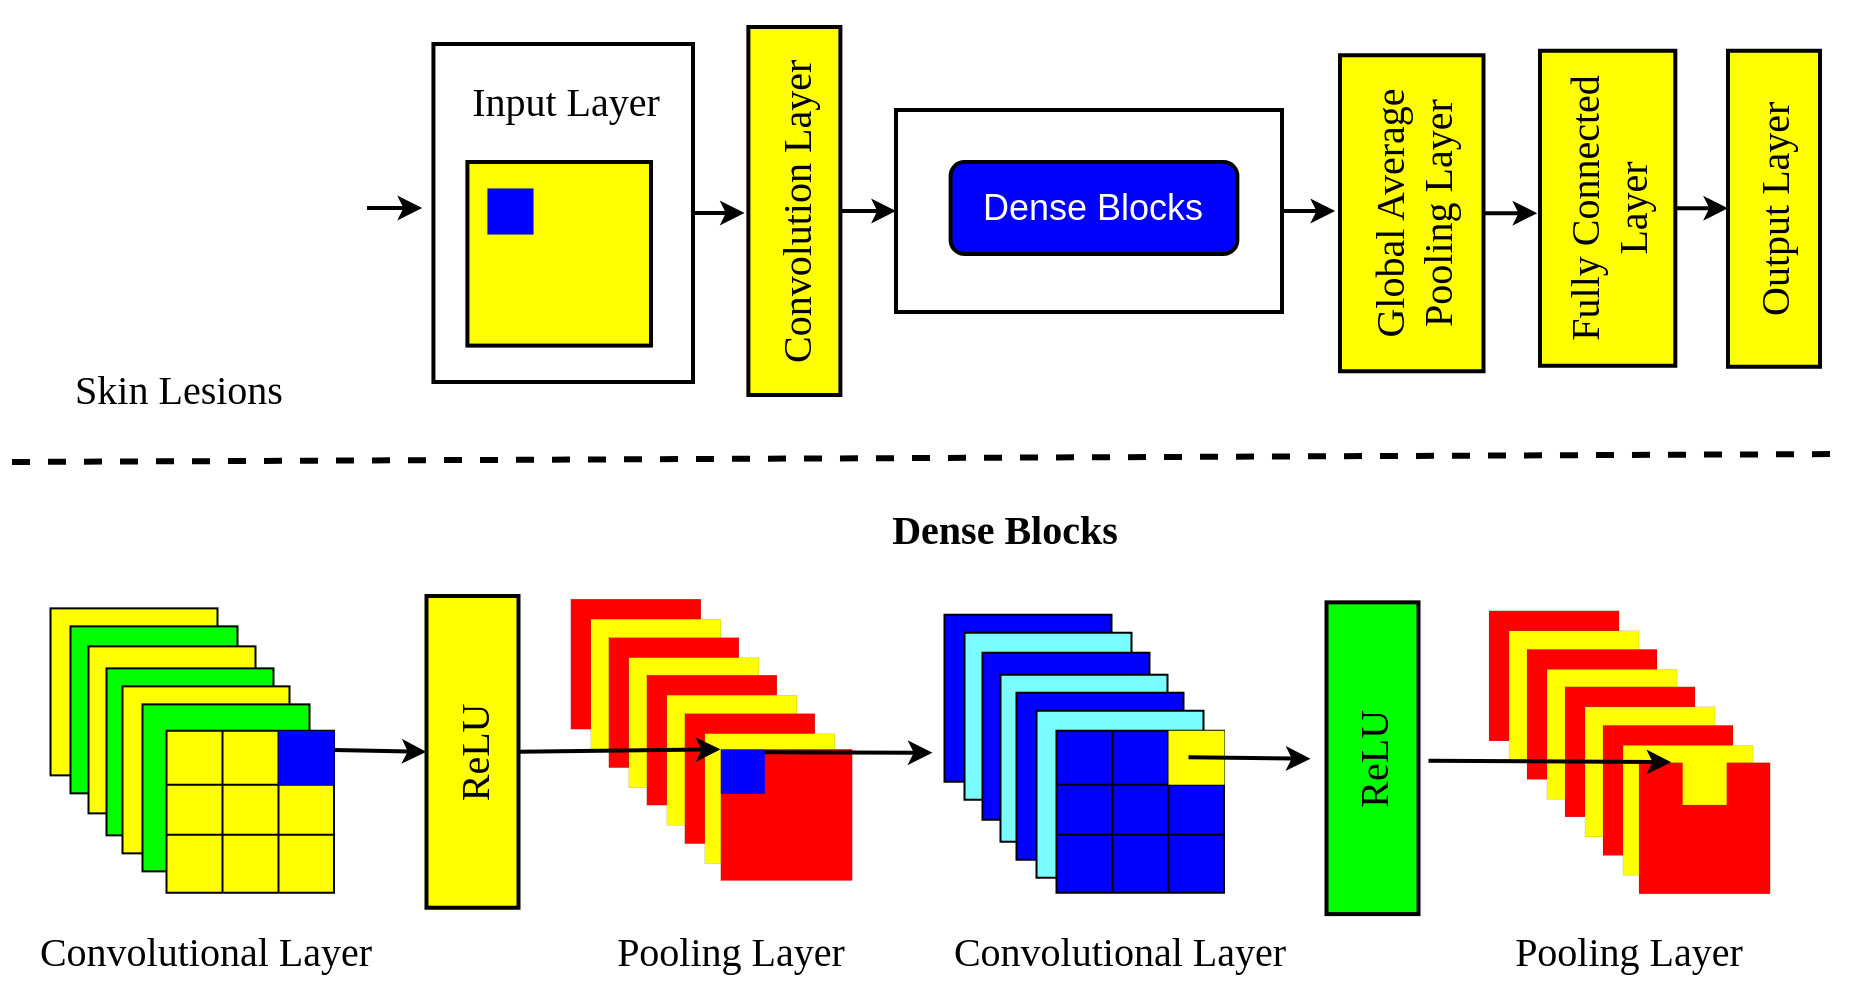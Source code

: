 <mxfile version="21.7.5" type="github">
  <diagram id="FLARmqn-sCxhorqhwDuB" name="Page-1">
    <mxGraphModel dx="1008" dy="545" grid="0" gridSize="10" guides="1" tooltips="1" connect="1" arrows="1" fold="1" page="1" pageScale="1" pageWidth="3300" pageHeight="4681" math="0" shadow="0">
      <root>
        <mxCell id="0" />
        <mxCell id="1" parent="0" />
        <mxCell id="NcwYwKEY-rAYMjzNR8_s-28" style="edgeStyle=orthogonalEdgeStyle;rounded=0;orthogonalLoop=1;jettySize=auto;html=1;exitX=1;exitY=0.5;exitDx=0;exitDy=0;strokeWidth=2;" edge="1" parent="1" source="TmWq87i0S_w9REx1cA27-65">
          <mxGeometry relative="1" as="geometry">
            <mxPoint x="681.6" y="123" as="targetPoint" />
          </mxGeometry>
        </mxCell>
        <mxCell id="TmWq87i0S_w9REx1cA27-65" value="" style="rounded=0;whiteSpace=wrap;html=1;strokeWidth=2;" parent="1" vertex="1">
          <mxGeometry x="462" y="72" width="193" height="101" as="geometry" />
        </mxCell>
        <mxCell id="TmWq87i0S_w9REx1cA27-74" style="edgeStyle=orthogonalEdgeStyle;rounded=0;orthogonalLoop=1;jettySize=auto;html=1;strokeWidth=2;exitX=0.5;exitY=0;exitDx=0;exitDy=0;" parent="1" source="NcwYwKEY-rAYMjzNR8_s-5" target="TmWq87i0S_w9REx1cA27-65" edge="1">
          <mxGeometry relative="1" as="geometry">
            <mxPoint x="458.72" y="200" as="sourcePoint" />
          </mxGeometry>
        </mxCell>
        <mxCell id="NcwYwKEY-rAYMjzNR8_s-11" style="edgeStyle=orthogonalEdgeStyle;rounded=0;orthogonalLoop=1;jettySize=auto;html=1;exitX=1;exitY=0.5;exitDx=0;exitDy=0;strokeWidth=2;" edge="1" parent="1" source="HNuO8RR3fyhFZEDYtFWN-83">
          <mxGeometry relative="1" as="geometry">
            <mxPoint x="386.3" y="124" as="targetPoint" />
          </mxGeometry>
        </mxCell>
        <mxCell id="HNuO8RR3fyhFZEDYtFWN-83" value="" style="rounded=0;whiteSpace=wrap;html=1;shadow=0;glass=0;sketch=0;fillStyle=auto;strokeColor=#000000;strokeWidth=2;fontFamily=Times New Roman;fontSize=20;fillColor=#FFFFFF;gradientColor=none;" parent="1" vertex="1">
          <mxGeometry x="230.72" y="39" width="129.78" height="169" as="geometry" />
        </mxCell>
        <mxCell id="HNuO8RR3fyhFZEDYtFWN-89" style="edgeStyle=orthogonalEdgeStyle;orthogonalLoop=1;jettySize=auto;html=1;strokeWidth=2;fontFamily=Times New Roman;fontSize=20;rounded=0;" parent="1" edge="1">
          <mxGeometry relative="1" as="geometry">
            <mxPoint x="225.08" y="120.55" as="targetPoint" />
            <mxPoint x="197.5" y="121" as="sourcePoint" />
          </mxGeometry>
        </mxCell>
        <mxCell id="HNuO8RR3fyhFZEDYtFWN-4" value="" style="whiteSpace=wrap;html=1;aspect=fixed;fillColor=#FFFF00;shadow=0;strokeColor=#000000;rounded=0;sketch=0;glass=0;strokeWidth=2;fillStyle=auto;perimeterSpacing=0;fontSize=20;" parent="1" vertex="1">
          <mxGeometry x="247.7" y="98" width="91.8" height="91.8" as="geometry" />
        </mxCell>
        <mxCell id="HNuO8RR3fyhFZEDYtFWN-6" value="" style="whiteSpace=wrap;html=1;aspect=fixed;rounded=0;shadow=0;glass=0;sketch=0;fillStyle=auto;strokeColor=#000000;strokeWidth=0;fillColor=#0000FF;fontSize=20;" parent="1" vertex="1">
          <mxGeometry x="257.5" y="111.0" width="23" height="23" as="geometry" />
        </mxCell>
        <mxCell id="HNuO8RR3fyhFZEDYtFWN-7" value="" style="whiteSpace=wrap;html=1;aspect=fixed;fillColor=#FFFF00;shadow=0;strokeColor=#000000;rounded=0;sketch=0;glass=0;strokeWidth=1;fillStyle=auto;perimeterSpacing=0;fontSize=20;" parent="1" vertex="1">
          <mxGeometry x="39.25" y="321.18" width="83.5" height="83.5" as="geometry" />
        </mxCell>
        <mxCell id="HNuO8RR3fyhFZEDYtFWN-8" value="" style="whiteSpace=wrap;html=1;aspect=fixed;fillColor=#00ff00;shadow=0;strokeColor=#000000;rounded=0;sketch=0;glass=0;strokeWidth=1;fillStyle=auto;perimeterSpacing=0;fontSize=20;" parent="1" vertex="1">
          <mxGeometry x="49.25" y="330.18" width="83.5" height="83.5" as="geometry" />
        </mxCell>
        <mxCell id="HNuO8RR3fyhFZEDYtFWN-9" value="" style="whiteSpace=wrap;html=1;aspect=fixed;fillColor=#FFFF00;shadow=0;strokeColor=#000000;rounded=0;sketch=0;glass=0;strokeWidth=1;fillStyle=auto;perimeterSpacing=0;fontSize=20;" parent="1" vertex="1">
          <mxGeometry x="58.25" y="340.18" width="83.5" height="83.5" as="geometry" />
        </mxCell>
        <mxCell id="HNuO8RR3fyhFZEDYtFWN-10" value="" style="whiteSpace=wrap;html=1;aspect=fixed;fillColor=#00ff00;shadow=0;strokeColor=#000000;rounded=0;sketch=0;glass=0;strokeWidth=1;fillStyle=auto;perimeterSpacing=0;fontSize=20;" parent="1" vertex="1">
          <mxGeometry x="67.25" y="351.18" width="83.5" height="83.5" as="geometry" />
        </mxCell>
        <mxCell id="HNuO8RR3fyhFZEDYtFWN-15" value="" style="whiteSpace=wrap;html=1;aspect=fixed;fillColor=#FFFF00;shadow=0;strokeColor=#000000;rounded=0;sketch=0;glass=0;strokeWidth=1;fillStyle=auto;perimeterSpacing=0;fontSize=20;" parent="1" vertex="1">
          <mxGeometry x="75.25" y="360.18" width="83.5" height="83.5" as="geometry" />
        </mxCell>
        <mxCell id="HNuO8RR3fyhFZEDYtFWN-16" value="" style="whiteSpace=wrap;html=1;aspect=fixed;fillColor=#00ff00;shadow=0;strokeColor=#000000;rounded=0;sketch=0;glass=0;strokeWidth=1;fillStyle=auto;perimeterSpacing=0;fontSize=20;" parent="1" vertex="1">
          <mxGeometry x="85.25" y="369.18" width="83.5" height="83.5" as="geometry" />
        </mxCell>
        <mxCell id="HNuO8RR3fyhFZEDYtFWN-41" value="" style="whiteSpace=wrap;html=1;aspect=fixed;rounded=0;shadow=0;glass=0;sketch=0;fillStyle=auto;strokeColor=#000000;strokeWidth=0;fillColor=#FF0000;fontSize=20;" parent="1" vertex="1">
          <mxGeometry x="299.19" y="316.34" width="65" height="65" as="geometry" />
        </mxCell>
        <mxCell id="HNuO8RR3fyhFZEDYtFWN-42" value="" style="whiteSpace=wrap;html=1;aspect=fixed;rounded=0;shadow=0;glass=0;sketch=0;fillStyle=auto;strokeColor=#000000;strokeWidth=0;fillColor=#FFFF00;fontSize=20;" parent="1" vertex="1">
          <mxGeometry x="309.19" y="326.34" width="65" height="65" as="geometry" />
        </mxCell>
        <mxCell id="HNuO8RR3fyhFZEDYtFWN-43" value="" style="whiteSpace=wrap;html=1;aspect=fixed;rounded=0;shadow=0;glass=0;sketch=0;fillStyle=auto;strokeColor=#000000;strokeWidth=0;fillColor=#FF0000;fontSize=20;" parent="1" vertex="1">
          <mxGeometry x="318.19" y="335.59" width="65" height="65" as="geometry" />
        </mxCell>
        <mxCell id="HNuO8RR3fyhFZEDYtFWN-44" value="" style="whiteSpace=wrap;html=1;aspect=fixed;rounded=0;shadow=0;glass=0;sketch=0;fillStyle=auto;strokeColor=#000000;strokeWidth=0;fillColor=#FFFF00;fontSize=20;" parent="1" vertex="1">
          <mxGeometry x="328.19" y="345.59" width="65" height="65" as="geometry" />
        </mxCell>
        <mxCell id="HNuO8RR3fyhFZEDYtFWN-45" value="" style="whiteSpace=wrap;html=1;aspect=fixed;rounded=0;shadow=0;glass=0;sketch=0;fillStyle=auto;strokeColor=#000000;strokeWidth=0;fillColor=#FF0000;fontSize=20;" parent="1" vertex="1">
          <mxGeometry x="337.19" y="354.34" width="65" height="65" as="geometry" />
        </mxCell>
        <mxCell id="HNuO8RR3fyhFZEDYtFWN-46" value="" style="whiteSpace=wrap;html=1;aspect=fixed;rounded=0;shadow=0;glass=0;sketch=0;fillStyle=auto;strokeColor=#000000;strokeWidth=0;fillColor=#FFFF00;fontSize=20;" parent="1" vertex="1">
          <mxGeometry x="347.19" y="364.34" width="65" height="65" as="geometry" />
        </mxCell>
        <mxCell id="HNuO8RR3fyhFZEDYtFWN-47" value="" style="whiteSpace=wrap;html=1;aspect=fixed;rounded=0;shadow=0;glass=0;sketch=0;fillStyle=auto;strokeColor=#000000;strokeWidth=0;fillColor=#FF0000;fontSize=20;" parent="1" vertex="1">
          <mxGeometry x="356.19" y="373.59" width="65" height="65" as="geometry" />
        </mxCell>
        <mxCell id="HNuO8RR3fyhFZEDYtFWN-48" value="" style="whiteSpace=wrap;html=1;aspect=fixed;rounded=0;shadow=0;glass=0;sketch=0;fillStyle=auto;strokeColor=#000000;strokeWidth=0;fillColor=#FFFF00;fontSize=20;" parent="1" vertex="1">
          <mxGeometry x="366.19" y="383.59" width="65" height="65" as="geometry" />
        </mxCell>
        <mxCell id="HNuO8RR3fyhFZEDYtFWN-51" value="" style="whiteSpace=wrap;html=1;aspect=fixed;rounded=0;shadow=0;glass=0;sketch=0;fillStyle=auto;strokeColor=#000000;strokeWidth=0;fillColor=#FF0000;fontSize=20;" parent="1" vertex="1">
          <mxGeometry x="374.19" y="391.37" width="65.65" height="65.65" as="geometry" />
        </mxCell>
        <mxCell id="HNuO8RR3fyhFZEDYtFWN-52" value="" style="whiteSpace=wrap;html=1;aspect=fixed;rounded=0;shadow=0;glass=0;sketch=0;fillStyle=auto;strokeColor=none;strokeWidth=0;fillColor=#0000FF;fontSize=20;" parent="1" vertex="1">
          <mxGeometry x="374.19" y="391.65" width="22" height="22" as="geometry" />
        </mxCell>
        <mxCell id="HNuO8RR3fyhFZEDYtFWN-58" value="" style="shape=table;html=1;whiteSpace=wrap;startSize=0;container=1;collapsible=0;childLayout=tableLayout;rounded=0;shadow=0;glass=0;sketch=0;fillStyle=auto;strokeColor=#000000;strokeWidth=1;fillColor=#FFFF00;gradientColor=none;swimlaneFillColor=none;fontSize=20;" parent="1" vertex="1">
          <mxGeometry x="97.25" y="382.43" width="83.75" height="81" as="geometry" />
        </mxCell>
        <mxCell id="HNuO8RR3fyhFZEDYtFWN-59" value="" style="shape=tableRow;horizontal=0;startSize=0;swimlaneHead=0;swimlaneBody=0;top=0;left=0;bottom=0;right=0;collapsible=0;dropTarget=0;fillColor=none;points=[[0,0.5],[1,0.5]];portConstraint=eastwest;rounded=0;shadow=0;glass=0;sketch=0;fillStyle=auto;strokeColor=#000000;strokeWidth=3;opacity=10;fontSize=20;" parent="HNuO8RR3fyhFZEDYtFWN-58" vertex="1">
          <mxGeometry width="83.75" height="27" as="geometry" />
        </mxCell>
        <mxCell id="HNuO8RR3fyhFZEDYtFWN-60" value="" style="shape=partialRectangle;html=1;whiteSpace=wrap;connectable=0;fillColor=none;top=0;left=0;bottom=0;right=0;overflow=hidden;rounded=0;shadow=0;glass=0;sketch=0;fillStyle=auto;strokeColor=#000000;strokeWidth=3;opacity=10;fontSize=20;" parent="HNuO8RR3fyhFZEDYtFWN-59" vertex="1">
          <mxGeometry width="28" height="27" as="geometry">
            <mxRectangle width="28" height="27" as="alternateBounds" />
          </mxGeometry>
        </mxCell>
        <mxCell id="HNuO8RR3fyhFZEDYtFWN-61" value="" style="shape=partialRectangle;html=1;whiteSpace=wrap;connectable=0;fillColor=none;top=0;left=0;bottom=0;right=0;overflow=hidden;rounded=0;shadow=0;glass=0;sketch=0;fillStyle=auto;strokeColor=#000000;strokeWidth=3;opacity=10;fontSize=20;" parent="HNuO8RR3fyhFZEDYtFWN-59" vertex="1">
          <mxGeometry x="28" width="28" height="27" as="geometry">
            <mxRectangle width="28" height="27" as="alternateBounds" />
          </mxGeometry>
        </mxCell>
        <mxCell id="HNuO8RR3fyhFZEDYtFWN-62" value="" style="shape=partialRectangle;html=1;whiteSpace=wrap;connectable=0;fillColor=#0000FF;top=0;left=0;bottom=0;right=0;overflow=hidden;rounded=0;shadow=0;glass=0;sketch=0;fillStyle=auto;strokeColor=#000000;strokeWidth=3;fontSize=20;" parent="HNuO8RR3fyhFZEDYtFWN-59" vertex="1">
          <mxGeometry x="56" width="28" height="27" as="geometry">
            <mxRectangle width="28" height="27" as="alternateBounds" />
          </mxGeometry>
        </mxCell>
        <mxCell id="HNuO8RR3fyhFZEDYtFWN-63" value="" style="shape=tableRow;horizontal=0;startSize=0;swimlaneHead=0;swimlaneBody=0;top=0;left=0;bottom=0;right=0;collapsible=0;dropTarget=0;fillColor=none;points=[[0,0.5],[1,0.5]];portConstraint=eastwest;rounded=0;shadow=0;glass=0;sketch=0;fillStyle=auto;strokeColor=#000000;strokeWidth=3;opacity=10;fontSize=20;" parent="HNuO8RR3fyhFZEDYtFWN-58" vertex="1">
          <mxGeometry y="27" width="83.75" height="25" as="geometry" />
        </mxCell>
        <mxCell id="HNuO8RR3fyhFZEDYtFWN-64" value="" style="shape=partialRectangle;html=1;whiteSpace=wrap;connectable=0;fillColor=none;top=0;left=0;bottom=0;right=0;overflow=hidden;rounded=0;shadow=0;glass=0;sketch=0;fillStyle=auto;strokeColor=#000000;strokeWidth=3;opacity=10;fontSize=20;" parent="HNuO8RR3fyhFZEDYtFWN-63" vertex="1">
          <mxGeometry width="28" height="25" as="geometry">
            <mxRectangle width="28" height="25" as="alternateBounds" />
          </mxGeometry>
        </mxCell>
        <mxCell id="HNuO8RR3fyhFZEDYtFWN-65" value="" style="shape=partialRectangle;html=1;whiteSpace=wrap;connectable=0;fillColor=none;top=0;left=0;bottom=0;right=0;overflow=hidden;rounded=0;shadow=0;glass=0;sketch=0;fillStyle=auto;strokeColor=#000000;strokeWidth=3;opacity=10;fontSize=20;" parent="HNuO8RR3fyhFZEDYtFWN-63" vertex="1">
          <mxGeometry x="28" width="28" height="25" as="geometry">
            <mxRectangle width="28" height="25" as="alternateBounds" />
          </mxGeometry>
        </mxCell>
        <mxCell id="HNuO8RR3fyhFZEDYtFWN-66" value="" style="shape=partialRectangle;html=1;whiteSpace=wrap;connectable=0;fillColor=none;top=0;left=0;bottom=0;right=0;overflow=hidden;rounded=0;shadow=0;glass=0;sketch=0;fillStyle=auto;strokeColor=#000000;strokeWidth=3;opacity=10;fontSize=20;" parent="HNuO8RR3fyhFZEDYtFWN-63" vertex="1">
          <mxGeometry x="56" width="28" height="25" as="geometry">
            <mxRectangle width="28" height="25" as="alternateBounds" />
          </mxGeometry>
        </mxCell>
        <mxCell id="HNuO8RR3fyhFZEDYtFWN-67" value="" style="shape=tableRow;horizontal=0;startSize=0;swimlaneHead=0;swimlaneBody=0;top=0;left=0;bottom=0;right=0;collapsible=0;dropTarget=0;fillColor=none;points=[[0,0.5],[1,0.5]];portConstraint=eastwest;rounded=0;shadow=0;glass=0;sketch=0;fillStyle=auto;strokeColor=#000000;strokeWidth=3;opacity=10;fontSize=20;" parent="HNuO8RR3fyhFZEDYtFWN-58" vertex="1">
          <mxGeometry y="52" width="83.75" height="29" as="geometry" />
        </mxCell>
        <mxCell id="HNuO8RR3fyhFZEDYtFWN-68" value="" style="shape=partialRectangle;html=1;whiteSpace=wrap;connectable=0;fillColor=none;top=0;left=0;bottom=0;right=0;overflow=hidden;rounded=0;shadow=0;glass=0;sketch=0;fillStyle=auto;strokeColor=#000000;strokeWidth=3;fontSize=20;" parent="HNuO8RR3fyhFZEDYtFWN-67" vertex="1">
          <mxGeometry width="28" height="29" as="geometry">
            <mxRectangle width="28" height="29" as="alternateBounds" />
          </mxGeometry>
        </mxCell>
        <mxCell id="HNuO8RR3fyhFZEDYtFWN-69" value="" style="shape=partialRectangle;html=1;whiteSpace=wrap;connectable=0;fillColor=none;top=0;left=0;bottom=0;right=0;overflow=hidden;rounded=0;shadow=0;glass=0;sketch=0;fillStyle=auto;strokeColor=#000000;strokeWidth=3;opacity=10;fontSize=20;" parent="HNuO8RR3fyhFZEDYtFWN-67" vertex="1">
          <mxGeometry x="28" width="28" height="29" as="geometry">
            <mxRectangle width="28" height="29" as="alternateBounds" />
          </mxGeometry>
        </mxCell>
        <mxCell id="HNuO8RR3fyhFZEDYtFWN-70" value="" style="shape=partialRectangle;html=1;whiteSpace=wrap;connectable=0;fillColor=none;top=0;left=0;bottom=0;right=0;overflow=hidden;pointerEvents=1;rounded=0;shadow=0;glass=0;sketch=0;fillStyle=auto;strokeColor=#000000;strokeWidth=3;opacity=10;fontSize=20;" parent="HNuO8RR3fyhFZEDYtFWN-67" vertex="1">
          <mxGeometry x="56" width="28" height="29" as="geometry">
            <mxRectangle width="28" height="29" as="alternateBounds" />
          </mxGeometry>
        </mxCell>
        <mxCell id="HNuO8RR3fyhFZEDYtFWN-73" value="ReLU" style="rounded=0;whiteSpace=wrap;html=1;shadow=0;glass=0;sketch=0;fillStyle=auto;strokeColor=#000000;strokeWidth=2;fillColor=#FFFF00;gradientColor=none;direction=south;textDirection=ltr;horizontal=0;fontFamily=Times New Roman;fontSize=20;" parent="1" vertex="1">
          <mxGeometry x="227.25" y="315" width="46" height="155.87" as="geometry" />
        </mxCell>
        <mxCell id="HNuO8RR3fyhFZEDYtFWN-82" value="Input Layer" style="text;html=1;strokeColor=none;fillColor=none;align=center;verticalAlign=middle;whiteSpace=wrap;rounded=0;shadow=0;glass=0;sketch=0;fillStyle=auto;strokeWidth=1;fontFamily=Times New Roman;fontSize=20;" parent="1" vertex="1">
          <mxGeometry x="245.22" y="52.0" width="104" height="30" as="geometry" />
        </mxCell>
        <mxCell id="HNuO8RR3fyhFZEDYtFWN-91" value="Skin Lesions" style="text;html=1;strokeColor=none;fillColor=none;align=center;verticalAlign=middle;whiteSpace=wrap;rounded=0;shadow=0;glass=0;sketch=0;fillStyle=auto;strokeWidth=1;fontFamily=Times New Roman;fontSize=20;" parent="1" vertex="1">
          <mxGeometry x="21.85" y="196" width="163" height="30" as="geometry" />
        </mxCell>
        <mxCell id="HNuO8RR3fyhFZEDYtFWN-92" value="Convolutional Layer" style="text;html=1;strokeColor=none;fillColor=none;align=center;verticalAlign=middle;whiteSpace=wrap;rounded=0;shadow=0;glass=0;sketch=0;fillStyle=auto;strokeWidth=1;fontFamily=Times New Roman;fontSize=20;" parent="1" vertex="1">
          <mxGeometry x="32" y="476.54" width="170" height="30" as="geometry" />
        </mxCell>
        <mxCell id="HNuO8RR3fyhFZEDYtFWN-93" value="Pooling Layer" style="text;html=1;strokeColor=none;fillColor=none;align=center;verticalAlign=middle;whiteSpace=wrap;rounded=0;shadow=0;glass=0;sketch=0;fillStyle=auto;strokeWidth=1;fontFamily=Times New Roman;fontSize=20;" parent="1" vertex="1">
          <mxGeometry x="300.19" y="476.54" width="159" height="30" as="geometry" />
        </mxCell>
        <mxCell id="HNuO8RR3fyhFZEDYtFWN-104" value="" style="endArrow=classic;html=1;rounded=0;strokeWidth=2;fontFamily=Times New Roman;fontSize=20;entryX=0.5;entryY=1;entryDx=0;entryDy=0;" parent="1" target="HNuO8RR3fyhFZEDYtFWN-73" edge="1">
          <mxGeometry width="50" height="50" relative="1" as="geometry">
            <mxPoint x="181.25" y="391.97" as="sourcePoint" />
            <mxPoint x="60.25" y="407.97" as="targetPoint" />
            <Array as="points" />
          </mxGeometry>
        </mxCell>
        <mxCell id="HNuO8RR3fyhFZEDYtFWN-105" value="" style="endArrow=classic;html=1;rounded=0;strokeWidth=2;fontFamily=Times New Roman;fontSize=20;exitX=0.5;exitY=0;exitDx=0;exitDy=0;entryX=0;entryY=0;entryDx=0;entryDy=0;" parent="1" source="HNuO8RR3fyhFZEDYtFWN-73" target="HNuO8RR3fyhFZEDYtFWN-52" edge="1">
          <mxGeometry width="50" height="50" relative="1" as="geometry">
            <mxPoint x="366.25" y="450.97" as="sourcePoint" />
            <mxPoint x="416.25" y="400.97" as="targetPoint" />
          </mxGeometry>
        </mxCell>
        <mxCell id="HNuO8RR3fyhFZEDYtFWN-109" value="" style="endArrow=classic;html=1;rounded=0;strokeWidth=2;fontFamily=Times New Roman;fontSize=20;exitX=1;exitY=0;exitDx=0;exitDy=0;" parent="1" edge="1">
          <mxGeometry width="50" height="50" relative="1" as="geometry">
            <mxPoint x="396.19" y="393.12" as="sourcePoint" />
            <mxPoint x="480.25" y="393.37" as="targetPoint" />
          </mxGeometry>
        </mxCell>
        <mxCell id="TmWq87i0S_w9REx1cA27-1" value="" style="whiteSpace=wrap;html=1;aspect=fixed;fillColor=#0000FF;shadow=0;strokeColor=#000000;rounded=0;sketch=0;glass=0;strokeWidth=1;fillStyle=auto;perimeterSpacing=0;fontSize=20;" parent="1" vertex="1">
          <mxGeometry x="486.25" y="324.37" width="83.5" height="83.5" as="geometry" />
        </mxCell>
        <mxCell id="TmWq87i0S_w9REx1cA27-2" value="" style="whiteSpace=wrap;html=1;aspect=fixed;fillColor=#7AFBFF;shadow=0;strokeColor=#000000;rounded=0;sketch=0;glass=0;strokeWidth=1;fillStyle=auto;perimeterSpacing=0;fontSize=20;" parent="1" vertex="1">
          <mxGeometry x="496.25" y="333.37" width="83.5" height="83.5" as="geometry" />
        </mxCell>
        <mxCell id="TmWq87i0S_w9REx1cA27-3" value="" style="whiteSpace=wrap;html=1;aspect=fixed;fillColor=#0000FF;shadow=0;strokeColor=#000000;rounded=0;sketch=0;glass=0;strokeWidth=1;fillStyle=auto;perimeterSpacing=0;fontSize=20;" parent="1" vertex="1">
          <mxGeometry x="505.25" y="343.37" width="83.5" height="83.5" as="geometry" />
        </mxCell>
        <mxCell id="TmWq87i0S_w9REx1cA27-4" value="" style="whiteSpace=wrap;html=1;aspect=fixed;fillColor=#7AFBFF;shadow=0;strokeColor=#000000;rounded=0;sketch=0;glass=0;strokeWidth=1;fillStyle=auto;perimeterSpacing=0;fontSize=20;" parent="1" vertex="1">
          <mxGeometry x="514.25" y="354.37" width="83.5" height="83.5" as="geometry" />
        </mxCell>
        <mxCell id="TmWq87i0S_w9REx1cA27-5" value="" style="whiteSpace=wrap;html=1;aspect=fixed;fillColor=#0000FF;shadow=0;strokeColor=#000000;rounded=0;sketch=0;glass=0;strokeWidth=1;fillStyle=auto;perimeterSpacing=0;fontSize=20;" parent="1" vertex="1">
          <mxGeometry x="522.25" y="363.37" width="83.5" height="83.5" as="geometry" />
        </mxCell>
        <mxCell id="TmWq87i0S_w9REx1cA27-6" value="" style="whiteSpace=wrap;html=1;aspect=fixed;fillColor=#7AFBFF;shadow=0;strokeColor=#000000;rounded=0;sketch=0;glass=0;strokeWidth=1;fillStyle=auto;perimeterSpacing=0;fontSize=20;" parent="1" vertex="1">
          <mxGeometry x="532.25" y="372.37" width="83.5" height="83.5" as="geometry" />
        </mxCell>
        <mxCell id="TmWq87i0S_w9REx1cA27-7" value="" style="shape=table;html=1;whiteSpace=wrap;startSize=0;container=1;collapsible=0;childLayout=tableLayout;rounded=0;shadow=0;glass=0;sketch=0;fillStyle=auto;strokeColor=#000000;strokeWidth=1;fillColor=#0000FF;gradientColor=none;swimlaneFillColor=none;fontSize=20;" parent="1" vertex="1">
          <mxGeometry x="542.25" y="382.37" width="83.75" height="81" as="geometry" />
        </mxCell>
        <mxCell id="TmWq87i0S_w9REx1cA27-8" value="" style="shape=tableRow;horizontal=0;startSize=0;swimlaneHead=0;swimlaneBody=0;top=0;left=0;bottom=0;right=0;collapsible=0;dropTarget=0;fillColor=none;points=[[0,0.5],[1,0.5]];portConstraint=eastwest;rounded=0;shadow=0;glass=0;sketch=0;fillStyle=auto;strokeColor=#000000;strokeWidth=3;opacity=10;fontSize=20;" parent="TmWq87i0S_w9REx1cA27-7" vertex="1">
          <mxGeometry width="83.75" height="27" as="geometry" />
        </mxCell>
        <mxCell id="TmWq87i0S_w9REx1cA27-9" value="" style="shape=partialRectangle;html=1;whiteSpace=wrap;connectable=0;fillColor=none;top=0;left=0;bottom=0;right=0;overflow=hidden;rounded=0;shadow=0;glass=0;sketch=0;fillStyle=auto;strokeColor=#000000;strokeWidth=3;opacity=10;fontSize=20;" parent="TmWq87i0S_w9REx1cA27-8" vertex="1">
          <mxGeometry width="28" height="27" as="geometry">
            <mxRectangle width="28" height="27" as="alternateBounds" />
          </mxGeometry>
        </mxCell>
        <mxCell id="TmWq87i0S_w9REx1cA27-10" value="" style="shape=partialRectangle;html=1;whiteSpace=wrap;connectable=0;fillColor=none;top=0;left=0;bottom=0;right=0;overflow=hidden;rounded=0;shadow=0;glass=0;sketch=0;fillStyle=auto;strokeColor=#000000;strokeWidth=3;opacity=10;fontSize=20;" parent="TmWq87i0S_w9REx1cA27-8" vertex="1">
          <mxGeometry x="28" width="28" height="27" as="geometry">
            <mxRectangle width="28" height="27" as="alternateBounds" />
          </mxGeometry>
        </mxCell>
        <mxCell id="TmWq87i0S_w9REx1cA27-11" value="" style="shape=partialRectangle;html=1;whiteSpace=wrap;connectable=0;fillColor=#FFFF00;top=0;left=0;bottom=0;right=0;overflow=hidden;rounded=0;shadow=0;glass=0;sketch=0;fillStyle=auto;strokeColor=#000000;strokeWidth=3;fontSize=20;" parent="TmWq87i0S_w9REx1cA27-8" vertex="1">
          <mxGeometry x="56" width="28" height="27" as="geometry">
            <mxRectangle width="28" height="27" as="alternateBounds" />
          </mxGeometry>
        </mxCell>
        <mxCell id="TmWq87i0S_w9REx1cA27-12" value="" style="shape=tableRow;horizontal=0;startSize=0;swimlaneHead=0;swimlaneBody=0;top=0;left=0;bottom=0;right=0;collapsible=0;dropTarget=0;fillColor=none;points=[[0,0.5],[1,0.5]];portConstraint=eastwest;rounded=0;shadow=0;glass=0;sketch=0;fillStyle=auto;strokeColor=#000000;strokeWidth=3;opacity=10;fontSize=20;" parent="TmWq87i0S_w9REx1cA27-7" vertex="1">
          <mxGeometry y="27" width="83.75" height="25" as="geometry" />
        </mxCell>
        <mxCell id="TmWq87i0S_w9REx1cA27-13" value="" style="shape=partialRectangle;html=1;whiteSpace=wrap;connectable=0;fillColor=none;top=0;left=0;bottom=0;right=0;overflow=hidden;rounded=0;shadow=0;glass=0;sketch=0;fillStyle=auto;strokeColor=#000000;strokeWidth=3;opacity=10;fontSize=20;" parent="TmWq87i0S_w9REx1cA27-12" vertex="1">
          <mxGeometry width="28" height="25" as="geometry">
            <mxRectangle width="28" height="25" as="alternateBounds" />
          </mxGeometry>
        </mxCell>
        <mxCell id="TmWq87i0S_w9REx1cA27-14" value="" style="shape=partialRectangle;html=1;whiteSpace=wrap;connectable=0;fillColor=none;top=0;left=0;bottom=0;right=0;overflow=hidden;rounded=0;shadow=0;glass=0;sketch=0;fillStyle=auto;strokeColor=#000000;strokeWidth=3;opacity=10;fontSize=20;" parent="TmWq87i0S_w9REx1cA27-12" vertex="1">
          <mxGeometry x="28" width="28" height="25" as="geometry">
            <mxRectangle width="28" height="25" as="alternateBounds" />
          </mxGeometry>
        </mxCell>
        <mxCell id="TmWq87i0S_w9REx1cA27-15" value="" style="shape=partialRectangle;html=1;whiteSpace=wrap;connectable=0;fillColor=none;top=0;left=0;bottom=0;right=0;overflow=hidden;rounded=0;shadow=0;glass=0;sketch=0;fillStyle=auto;strokeColor=#000000;strokeWidth=3;opacity=10;fontSize=20;" parent="TmWq87i0S_w9REx1cA27-12" vertex="1">
          <mxGeometry x="56" width="28" height="25" as="geometry">
            <mxRectangle width="28" height="25" as="alternateBounds" />
          </mxGeometry>
        </mxCell>
        <mxCell id="TmWq87i0S_w9REx1cA27-16" value="" style="shape=tableRow;horizontal=0;startSize=0;swimlaneHead=0;swimlaneBody=0;top=0;left=0;bottom=0;right=0;collapsible=0;dropTarget=0;fillColor=none;points=[[0,0.5],[1,0.5]];portConstraint=eastwest;rounded=0;shadow=0;glass=0;sketch=0;fillStyle=auto;strokeColor=#000000;strokeWidth=3;opacity=10;fontSize=20;" parent="TmWq87i0S_w9REx1cA27-7" vertex="1">
          <mxGeometry y="52" width="83.75" height="29" as="geometry" />
        </mxCell>
        <mxCell id="TmWq87i0S_w9REx1cA27-17" value="" style="shape=partialRectangle;html=1;whiteSpace=wrap;connectable=0;fillColor=none;top=0;left=0;bottom=0;right=0;overflow=hidden;rounded=0;shadow=0;glass=0;sketch=0;fillStyle=auto;strokeColor=#000000;strokeWidth=3;fontSize=20;" parent="TmWq87i0S_w9REx1cA27-16" vertex="1">
          <mxGeometry width="28" height="29" as="geometry">
            <mxRectangle width="28" height="29" as="alternateBounds" />
          </mxGeometry>
        </mxCell>
        <mxCell id="TmWq87i0S_w9REx1cA27-18" value="" style="shape=partialRectangle;html=1;whiteSpace=wrap;connectable=0;fillColor=none;top=0;left=0;bottom=0;right=0;overflow=hidden;rounded=0;shadow=0;glass=0;sketch=0;fillStyle=auto;strokeColor=#000000;strokeWidth=3;opacity=10;fontSize=20;" parent="TmWq87i0S_w9REx1cA27-16" vertex="1">
          <mxGeometry x="28" width="28" height="29" as="geometry">
            <mxRectangle width="28" height="29" as="alternateBounds" />
          </mxGeometry>
        </mxCell>
        <mxCell id="TmWq87i0S_w9REx1cA27-19" value="" style="shape=partialRectangle;html=1;whiteSpace=wrap;connectable=0;fillColor=none;top=0;left=0;bottom=0;right=0;overflow=hidden;pointerEvents=1;rounded=0;shadow=0;glass=0;sketch=0;fillStyle=auto;strokeColor=#000000;strokeWidth=3;opacity=10;fontSize=20;" parent="TmWq87i0S_w9REx1cA27-16" vertex="1">
          <mxGeometry x="56" width="28" height="29" as="geometry">
            <mxRectangle width="28" height="29" as="alternateBounds" />
          </mxGeometry>
        </mxCell>
        <mxCell id="TmWq87i0S_w9REx1cA27-20" value="Convolutional Layer" style="text;html=1;strokeColor=none;fillColor=none;align=center;verticalAlign=middle;whiteSpace=wrap;rounded=0;shadow=0;glass=0;sketch=0;fillStyle=auto;strokeWidth=1;fontFamily=Times New Roman;fontSize=20;" parent="1" vertex="1">
          <mxGeometry x="489" y="476.54" width="170" height="30" as="geometry" />
        </mxCell>
        <mxCell id="TmWq87i0S_w9REx1cA27-25" value="ReLU" style="rounded=0;whiteSpace=wrap;html=1;shadow=0;glass=0;sketch=0;fillStyle=auto;strokeColor=#000000;strokeWidth=2;fillColor=#00FF00;gradientColor=none;direction=south;textDirection=ltr;horizontal=0;fontFamily=Times New Roman;fontSize=20;" parent="1" vertex="1">
          <mxGeometry x="677.25" y="318.18" width="46" height="155.87" as="geometry" />
        </mxCell>
        <mxCell id="TmWq87i0S_w9REx1cA27-26" value="" style="endArrow=classic;html=1;rounded=0;strokeWidth=2;fontFamily=Times New Roman;fontSize=20;exitX=1;exitY=0;exitDx=0;exitDy=0;" parent="1" edge="1">
          <mxGeometry width="50" height="50" relative="1" as="geometry">
            <mxPoint x="608.25" y="395.62" as="sourcePoint" />
            <mxPoint x="669.25" y="396.37" as="targetPoint" />
          </mxGeometry>
        </mxCell>
        <mxCell id="TmWq87i0S_w9REx1cA27-28" value="" style="whiteSpace=wrap;html=1;aspect=fixed;rounded=0;shadow=0;glass=0;sketch=0;fillStyle=auto;strokeColor=#000000;strokeWidth=0;fillColor=#FF0000;fontSize=20;" parent="1" vertex="1">
          <mxGeometry x="758.25" y="322.2" width="65" height="65" as="geometry" />
        </mxCell>
        <mxCell id="TmWq87i0S_w9REx1cA27-29" value="" style="whiteSpace=wrap;html=1;aspect=fixed;rounded=0;shadow=0;glass=0;sketch=0;fillStyle=auto;strokeColor=#000000;strokeWidth=0;fillColor=#FFFF00;fontSize=20;" parent="1" vertex="1">
          <mxGeometry x="768.25" y="332.2" width="65" height="65" as="geometry" />
        </mxCell>
        <mxCell id="TmWq87i0S_w9REx1cA27-30" value="" style="whiteSpace=wrap;html=1;aspect=fixed;rounded=0;shadow=0;glass=0;sketch=0;fillStyle=auto;strokeColor=#000000;strokeWidth=0;fillColor=#FF0000;fontSize=20;" parent="1" vertex="1">
          <mxGeometry x="777.25" y="341.45" width="65" height="65" as="geometry" />
        </mxCell>
        <mxCell id="TmWq87i0S_w9REx1cA27-31" value="" style="whiteSpace=wrap;html=1;aspect=fixed;rounded=0;shadow=0;glass=0;sketch=0;fillStyle=auto;strokeColor=#000000;strokeWidth=0;fillColor=#FFFF00;fontSize=20;" parent="1" vertex="1">
          <mxGeometry x="787.25" y="351.45" width="65" height="65" as="geometry" />
        </mxCell>
        <mxCell id="TmWq87i0S_w9REx1cA27-32" value="" style="whiteSpace=wrap;html=1;aspect=fixed;rounded=0;shadow=0;glass=0;sketch=0;fillStyle=auto;strokeColor=#000000;strokeWidth=0;fillColor=#FF0000;fontSize=20;" parent="1" vertex="1">
          <mxGeometry x="796.25" y="360.2" width="65" height="65" as="geometry" />
        </mxCell>
        <mxCell id="TmWq87i0S_w9REx1cA27-33" value="" style="whiteSpace=wrap;html=1;aspect=fixed;rounded=0;shadow=0;glass=0;sketch=0;fillStyle=auto;strokeColor=#000000;strokeWidth=0;fillColor=#FFFF00;fontSize=20;" parent="1" vertex="1">
          <mxGeometry x="806.25" y="370.2" width="65" height="65" as="geometry" />
        </mxCell>
        <mxCell id="TmWq87i0S_w9REx1cA27-34" value="" style="whiteSpace=wrap;html=1;aspect=fixed;rounded=0;shadow=0;glass=0;sketch=0;fillStyle=auto;strokeColor=#000000;strokeWidth=0;fillColor=#FF0000;fontSize=20;" parent="1" vertex="1">
          <mxGeometry x="815.25" y="379.45" width="65" height="65" as="geometry" />
        </mxCell>
        <mxCell id="TmWq87i0S_w9REx1cA27-35" value="" style="whiteSpace=wrap;html=1;aspect=fixed;rounded=0;shadow=0;glass=0;sketch=0;fillStyle=auto;strokeColor=#000000;strokeWidth=0;fillColor=#FFFF00;fontSize=20;" parent="1" vertex="1">
          <mxGeometry x="825.25" y="389.45" width="65" height="65" as="geometry" />
        </mxCell>
        <mxCell id="TmWq87i0S_w9REx1cA27-36" value="" style="whiteSpace=wrap;html=1;aspect=fixed;rounded=0;shadow=0;glass=0;sketch=0;fillStyle=auto;strokeColor=#000000;strokeWidth=0;fillColor=#FF0000;fontSize=20;" parent="1" vertex="1">
          <mxGeometry x="833.25" y="398.11" width="65.55" height="65.55" as="geometry" />
        </mxCell>
        <mxCell id="TmWq87i0S_w9REx1cA27-37" value="" style="whiteSpace=wrap;html=1;aspect=fixed;rounded=0;shadow=0;glass=0;sketch=0;fillStyle=auto;strokeColor=none;strokeWidth=0;fillColor=#FFFF00;fontSize=20;" parent="1" vertex="1">
          <mxGeometry x="855.08" y="397.2" width="22" height="22" as="geometry" />
        </mxCell>
        <mxCell id="TmWq87i0S_w9REx1cA27-43" value="" style="endArrow=classic;html=1;rounded=0;strokeWidth=2;fontFamily=Times New Roman;fontSize=20;entryX=0.25;entryY=0;entryDx=0;entryDy=0;" parent="1" target="TmWq87i0S_w9REx1cA27-36" edge="1">
          <mxGeometry width="50" height="50" relative="1" as="geometry">
            <mxPoint x="728.25" y="397.37" as="sourcePoint" />
            <mxPoint x="791.25" y="398.48" as="targetPoint" />
          </mxGeometry>
        </mxCell>
        <mxCell id="TmWq87i0S_w9REx1cA27-44" value="Pooling Layer" style="text;html=1;strokeColor=none;fillColor=none;align=center;verticalAlign=middle;whiteSpace=wrap;rounded=0;shadow=0;glass=0;sketch=0;fillStyle=auto;strokeWidth=1;fontFamily=Times New Roman;fontSize=20;" parent="1" vertex="1">
          <mxGeometry x="749.25" y="476.54" width="159" height="30" as="geometry" />
        </mxCell>
        <mxCell id="NcwYwKEY-rAYMjzNR8_s-20" style="edgeStyle=orthogonalEdgeStyle;rounded=0;orthogonalLoop=1;jettySize=auto;html=1;exitX=0.5;exitY=0;exitDx=0;exitDy=0;strokeWidth=2;" edge="1" parent="1" source="TmWq87i0S_w9REx1cA27-58">
          <mxGeometry relative="1" as="geometry">
            <mxPoint x="782.55" y="123.13" as="targetPoint" />
          </mxGeometry>
        </mxCell>
        <mxCell id="TmWq87i0S_w9REx1cA27-58" value="Global Average Pooling Layer" style="rounded=0;whiteSpace=wrap;html=1;shadow=0;glass=0;sketch=0;fillStyle=auto;strokeColor=#000000;strokeWidth=2;fillColor=#FFFF00;gradientColor=none;direction=south;textDirection=ltr;horizontal=0;fontFamily=Times New Roman;fontSize=20;" parent="1" vertex="1">
          <mxGeometry x="684" y="44.63" width="71.75" height="158" as="geometry" />
        </mxCell>
        <mxCell id="TmWq87i0S_w9REx1cA27-63" value="&lt;span style=&quot;font-size: 18px;&quot;&gt;&lt;font color=&quot;#ffffff&quot;&gt;Dense Blocks&lt;/font&gt;&lt;/span&gt;" style="rounded=1;whiteSpace=wrap;html=1;fillColor=#0000FF;strokeWidth=2;" parent="1" vertex="1">
          <mxGeometry x="489.31" y="98" width="143.37" height="46" as="geometry" />
        </mxCell>
        <mxCell id="TmWq87i0S_w9REx1cA27-78" value="&lt;b&gt;Dense Blocks&lt;br&gt;&lt;/b&gt;" style="text;html=1;strokeColor=none;fillColor=none;align=center;verticalAlign=middle;whiteSpace=wrap;rounded=0;shadow=0;glass=0;sketch=0;fillStyle=auto;strokeWidth=1;fontFamily=Times New Roman;fontSize=20;" parent="1" vertex="1">
          <mxGeometry x="439.84" y="266" width="153" height="30" as="geometry" />
        </mxCell>
        <mxCell id="NcwYwKEY-rAYMjzNR8_s-3" value="" style="endArrow=none;dashed=1;html=1;rounded=0;strokeWidth=3;" edge="1" parent="1">
          <mxGeometry width="50" height="50" relative="1" as="geometry">
            <mxPoint x="20" y="248" as="sourcePoint" />
            <mxPoint x="937" y="244" as="targetPoint" />
          </mxGeometry>
        </mxCell>
        <mxCell id="NcwYwKEY-rAYMjzNR8_s-4" value="" style="shape=image;verticalLabelPosition=bottom;labelBackgroundColor=default;verticalAlign=top;aspect=fixed;imageAspect=0;image=https://res.cloudinary.com/dk-find-out/image/upload/q_80,w_1440,f_auto/05_Defences_Skin_lfnyuq.jpg;" vertex="1" parent="1">
          <mxGeometry x="14" y="17.27" width="178.7" height="172" as="geometry" />
        </mxCell>
        <mxCell id="NcwYwKEY-rAYMjzNR8_s-5" value="Convolution Layer" style="rounded=0;whiteSpace=wrap;html=1;shadow=0;glass=0;sketch=0;fillStyle=auto;strokeColor=#000000;strokeWidth=2;fillColor=#FFFF00;gradientColor=none;direction=south;textDirection=ltr;horizontal=0;fontFamily=Times New Roman;fontSize=20;" vertex="1" parent="1">
          <mxGeometry x="388.19" y="30.5" width="46" height="184" as="geometry" />
        </mxCell>
        <mxCell id="NcwYwKEY-rAYMjzNR8_s-17" style="edgeStyle=orthogonalEdgeStyle;rounded=0;orthogonalLoop=1;jettySize=auto;html=1;exitX=0.5;exitY=0;exitDx=0;exitDy=0;entryX=0.5;entryY=1;entryDx=0;entryDy=0;strokeWidth=2;" edge="1" parent="1" source="NcwYwKEY-rAYMjzNR8_s-14" target="NcwYwKEY-rAYMjzNR8_s-15">
          <mxGeometry relative="1" as="geometry" />
        </mxCell>
        <mxCell id="NcwYwKEY-rAYMjzNR8_s-14" value="Fully Connected Layer" style="rounded=0;whiteSpace=wrap;html=1;shadow=0;glass=0;sketch=0;fillStyle=auto;strokeColor=#000000;strokeWidth=2;fillColor=#FFFF00;gradientColor=none;direction=south;textDirection=ltr;horizontal=0;fontFamily=Times New Roman;fontSize=20;" vertex="1" parent="1">
          <mxGeometry x="784.0" y="42.38" width="67.67" height="157.5" as="geometry" />
        </mxCell>
        <mxCell id="NcwYwKEY-rAYMjzNR8_s-15" value="Output Layer" style="rounded=0;whiteSpace=wrap;html=1;shadow=0;glass=0;sketch=0;fillStyle=auto;strokeColor=#000000;strokeWidth=2;fillColor=#FFFF00;gradientColor=none;direction=south;textDirection=ltr;horizontal=0;fontFamily=Times New Roman;fontSize=20;" vertex="1" parent="1">
          <mxGeometry x="878" y="42.38" width="46" height="158" as="geometry" />
        </mxCell>
      </root>
    </mxGraphModel>
  </diagram>
</mxfile>
